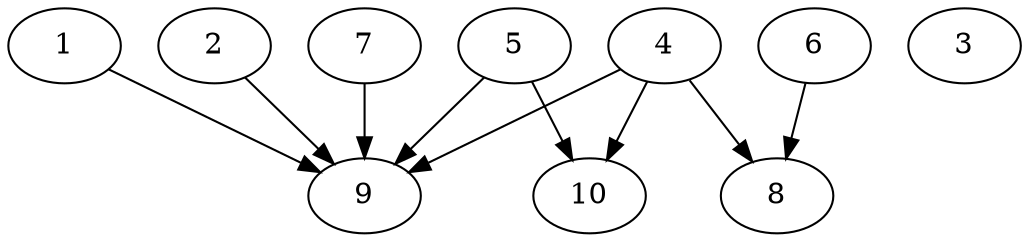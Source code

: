 // DAG automatically generated by daggen at Thu Oct  3 13:58:05 2019
// ./daggen --dot -n 10 --ccr 0.5 --fat 0.9 --regular 0.9 --density 0.9 --mindata 5242880 --maxdata 52428800 
digraph G {
  1 [size="22759424", alpha="0.01", expect_size="11379712"] 
  1 -> 9 [size ="11379712"]
  2 [size="100722688", alpha="0.18", expect_size="50361344"] 
  2 -> 9 [size ="50361344"]
  3 [size="59418624", alpha="0.05", expect_size="29709312"] 
  4 [size="25329664", alpha="0.13", expect_size="12664832"] 
  4 -> 8 [size ="12664832"]
  4 -> 9 [size ="12664832"]
  4 -> 10 [size ="12664832"]
  5 [size="66658304", alpha="0.11", expect_size="33329152"] 
  5 -> 9 [size ="33329152"]
  5 -> 10 [size ="33329152"]
  6 [size="96030720", alpha="0.05", expect_size="48015360"] 
  6 -> 8 [size ="48015360"]
  7 [size="94539776", alpha="0.00", expect_size="47269888"] 
  7 -> 9 [size ="47269888"]
  8 [size="69410816", alpha="0.00", expect_size="34705408"] 
  9 [size="92024832", alpha="0.15", expect_size="46012416"] 
  10 [size="83697664", alpha="0.07", expect_size="41848832"] 
}

